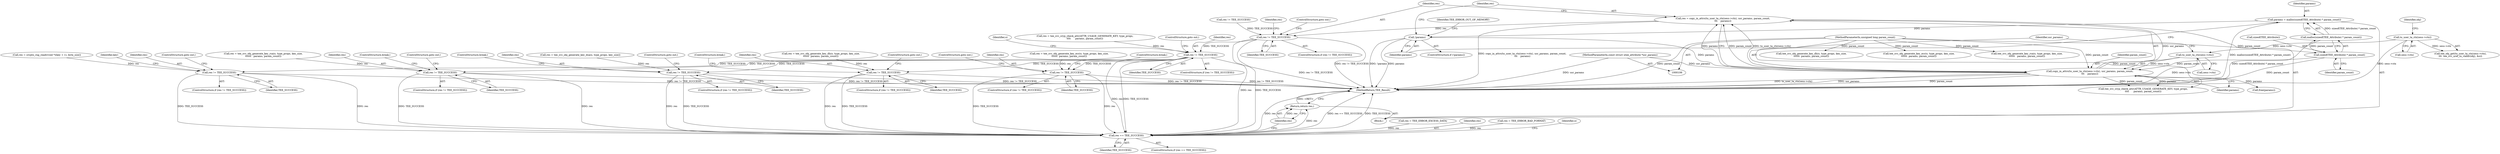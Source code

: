 digraph "1_optee_os_a637243270fc1faae16de059091795c32d86e65e_0@API" {
"1000225" [label="(Call,res = copy_in_attrs(to_user_ta_ctx(sess->ctx), usr_params, param_count,\n\t\t\t    params))"];
"1000227" [label="(Call,copy_in_attrs(to_user_ta_ctx(sess->ctx), usr_params, param_count,\n\t\t\t    params))"];
"1000228" [label="(Call,to_user_ta_ctx(sess->ctx))"];
"1000136" [label="(Call,to_user_ta_ctx(sess->ctx))"];
"1000109" [label="(MethodParameterIn,const struct utee_attribute *usr_params)"];
"1000216" [label="(Call,sizeof(TEE_Attribute) * param_count)"];
"1000110" [label="(MethodParameterIn,unsigned long param_count)"];
"1000221" [label="(Call,!params)"];
"1000213" [label="(Call,params = malloc(sizeof(TEE_Attribute) * param_count))"];
"1000215" [label="(Call,malloc(sizeof(TEE_Attribute) * param_count))"];
"1000236" [label="(Call,res != TEE_SUCCESS)"];
"1000248" [label="(Call,res != TEE_SUCCESS)"];
"1000328" [label="(Call,res != TEE_SUCCESS)"];
"1000416" [label="(Call,res == TEE_SUCCESS)"];
"1000434" [label="(Return,return res;)"];
"1000359" [label="(Call,res != TEE_SUCCESS)"];
"1000372" [label="(Call,res != TEE_SUCCESS)"];
"1000387" [label="(Call,res != TEE_SUCCESS)"];
"1000403" [label="(Call,res != TEE_SUCCESS)"];
"1000405" [label="(Identifier,TEE_SUCCESS)"];
"1000238" [label="(Identifier,TEE_SUCCESS)"];
"1000389" [label="(Identifier,TEE_SUCCESS)"];
"1000386" [label="(ControlStructure,if (res != TEE_SUCCESS))"];
"1000378" [label="(Call,res = tee_svc_obj_generate_key_dh(o, type_props, key_size,\n\t\t\t\t\t\t  params, param_count))"];
"1000359" [label="(Call,res != TEE_SUCCESS)"];
"1000329" [label="(Identifier,res)"];
"1000145" [label="(Call,res != TEE_SUCCESS)"];
"1000228" [label="(Call,to_user_ta_ctx(sess->ctx))"];
"1000136" [label="(Call,to_user_ta_ctx(sess->ctx))"];
"1000235" [label="(ControlStructure,if (res != TEE_SUCCESS))"];
"1000220" [label="(ControlStructure,if (!params))"];
"1000327" [label="(ControlStructure,if (res != TEE_SUCCESS))"];
"1000213" [label="(Call,params = malloc(sizeof(TEE_Attribute) * param_count))"];
"1000350" [label="(Call,res = tee_svc_obj_generate_key_rsa(o, type_props, key_size,\n\t\t\t\t\t\t   params, param_count))"];
"1000255" [label="(Identifier,o)"];
"1000380" [label="(Call,tee_svc_obj_generate_key_dh(o, type_props, key_size,\n\t\t\t\t\t\t  params, param_count))"];
"1000413" [label="(Call,free(params))"];
"1000239" [label="(ControlStructure,goto out;)"];
"1000402" [label="(ControlStructure,if (res != TEE_SUCCESS))"];
"1000396" [label="(Call,tee_svc_obj_generate_key_ecc(o, type_props, key_size,\n\t\t\t\t\t\t  params, param_count))"];
"1000374" [label="(Identifier,TEE_SUCCESS)"];
"1000376" [label="(ControlStructure,break;)"];
"1000406" [label="(ControlStructure,goto out;)"];
"1000214" [label="(Identifier,params)"];
"1000373" [label="(Identifier,res)"];
"1000404" [label="(Identifier,res)"];
"1000330" [label="(Identifier,TEE_SUCCESS)"];
"1000236" [label="(Call,res != TEE_SUCCESS)"];
"1000137" [label="(Call,sess->ctx)"];
"1000217" [label="(Call,sizeof(TEE_Attribute))"];
"1000314" [label="(Call,res = TEE_ERROR_EXCESS_DATA)"];
"1000418" [label="(Identifier,TEE_SUCCESS)"];
"1000417" [label="(Identifier,res)"];
"1000141" [label="(Identifier,obj)"];
"1000250" [label="(Identifier,TEE_SUCCESS)"];
"1000390" [label="(ControlStructure,goto out;)"];
"1000328" [label="(Call,res != TEE_SUCCESS)"];
"1000415" [label="(ControlStructure,if (res == TEE_SUCCESS))"];
"1000331" [label="(ControlStructure,goto out;)"];
"1000248" [label="(Call,res != TEE_SUCCESS)"];
"1000436" [label="(MethodReturn,TEE_Result)"];
"1000226" [label="(Identifier,res)"];
"1000435" [label="(Identifier,res)"];
"1000360" [label="(Identifier,res)"];
"1000232" [label="(Identifier,usr_params)"];
"1000222" [label="(Identifier,params)"];
"1000225" [label="(Call,res = copy_in_attrs(to_user_ta_ctx(sess->ctx), usr_params, param_count,\n\t\t\t    params))"];
"1000111" [label="(Block,)"];
"1000391" [label="(ControlStructure,break;)"];
"1000403" [label="(Call,res != TEE_SUCCESS)"];
"1000135" [label="(Call,tee_obj_get(to_user_ta_ctx(sess->ctx),\n\t\t\t  tee_svc_uref_to_vaddr(obj), &o))"];
"1000409" [label="(Call,res = TEE_ERROR_BAD_FORMAT)"];
"1000363" [label="(ControlStructure,break;)"];
"1000224" [label="(Identifier,TEE_ERROR_OUT_OF_MEMORY)"];
"1000247" [label="(ControlStructure,if (res != TEE_SUCCESS))"];
"1000358" [label="(ControlStructure,if (res != TEE_SUCCESS))"];
"1000242" [label="(Call,tee_svc_cryp_check_attr(ATTR_USAGE_GENERATE_KEY, type_props,\n\t\t\t\t      params, param_count))"];
"1000387" [label="(Call,res != TEE_SUCCESS)"];
"1000109" [label="(MethodParameterIn,const struct utee_attribute *usr_params)"];
"1000110" [label="(MethodParameterIn,unsigned long param_count)"];
"1000362" [label="(ControlStructure,goto out;)"];
"1000365" [label="(Call,res = tee_svc_obj_generate_key_dsa(o, type_props, key_size))"];
"1000240" [label="(Call,res = tee_svc_cryp_check_attr(ATTR_USAGE_GENERATE_KEY, type_props,\n\t\t\t\t      params, param_count))"];
"1000371" [label="(ControlStructure,if (res != TEE_SUCCESS))"];
"1000233" [label="(Identifier,param_count)"];
"1000216" [label="(Call,sizeof(TEE_Attribute) * param_count)"];
"1000237" [label="(Identifier,res)"];
"1000423" [label="(Identifier,o)"];
"1000372" [label="(Call,res != TEE_SUCCESS)"];
"1000215" [label="(Call,malloc(sizeof(TEE_Attribute) * param_count))"];
"1000234" [label="(Identifier,params)"];
"1000251" [label="(ControlStructure,goto out;)"];
"1000241" [label="(Identifier,res)"];
"1000219" [label="(Identifier,param_count)"];
"1000388" [label="(Identifier,res)"];
"1000394" [label="(Call,res = tee_svc_obj_generate_key_ecc(o, type_props, key_size,\n\t\t\t\t\t\t  params, param_count))"];
"1000375" [label="(ControlStructure,goto out;)"];
"1000221" [label="(Call,!params)"];
"1000227" [label="(Call,copy_in_attrs(to_user_ta_ctx(sess->ctx), usr_params, param_count,\n\t\t\t    params))"];
"1000434" [label="(Return,return res;)"];
"1000416" [label="(Call,res == TEE_SUCCESS)"];
"1000361" [label="(Identifier,TEE_SUCCESS)"];
"1000229" [label="(Call,sess->ctx)"];
"1000318" [label="(Call,res = crypto_rng_read((void *)(key + 1), byte_size))"];
"1000407" [label="(ControlStructure,break;)"];
"1000352" [label="(Call,tee_svc_obj_generate_key_rsa(o, type_props, key_size,\n\t\t\t\t\t\t   params, param_count))"];
"1000334" [label="(Identifier,key)"];
"1000249" [label="(Identifier,res)"];
"1000225" -> "1000111"  [label="AST: "];
"1000225" -> "1000227"  [label="CFG: "];
"1000226" -> "1000225"  [label="AST: "];
"1000227" -> "1000225"  [label="AST: "];
"1000237" -> "1000225"  [label="CFG: "];
"1000225" -> "1000436"  [label="DDG: copy_in_attrs(to_user_ta_ctx(sess->ctx), usr_params, param_count,\n\t\t\t    params)"];
"1000227" -> "1000225"  [label="DDG: to_user_ta_ctx(sess->ctx)"];
"1000227" -> "1000225"  [label="DDG: usr_params"];
"1000227" -> "1000225"  [label="DDG: param_count"];
"1000227" -> "1000225"  [label="DDG: params"];
"1000225" -> "1000236"  [label="DDG: res"];
"1000227" -> "1000234"  [label="CFG: "];
"1000228" -> "1000227"  [label="AST: "];
"1000232" -> "1000227"  [label="AST: "];
"1000233" -> "1000227"  [label="AST: "];
"1000234" -> "1000227"  [label="AST: "];
"1000227" -> "1000436"  [label="DDG: param_count"];
"1000227" -> "1000436"  [label="DDG: to_user_ta_ctx(sess->ctx)"];
"1000227" -> "1000436"  [label="DDG: usr_params"];
"1000228" -> "1000227"  [label="DDG: sess->ctx"];
"1000109" -> "1000227"  [label="DDG: usr_params"];
"1000216" -> "1000227"  [label="DDG: param_count"];
"1000110" -> "1000227"  [label="DDG: param_count"];
"1000221" -> "1000227"  [label="DDG: params"];
"1000227" -> "1000242"  [label="DDG: params"];
"1000227" -> "1000242"  [label="DDG: param_count"];
"1000227" -> "1000413"  [label="DDG: params"];
"1000228" -> "1000229"  [label="CFG: "];
"1000229" -> "1000228"  [label="AST: "];
"1000232" -> "1000228"  [label="CFG: "];
"1000228" -> "1000436"  [label="DDG: sess->ctx"];
"1000136" -> "1000228"  [label="DDG: sess->ctx"];
"1000136" -> "1000135"  [label="AST: "];
"1000136" -> "1000137"  [label="CFG: "];
"1000137" -> "1000136"  [label="AST: "];
"1000141" -> "1000136"  [label="CFG: "];
"1000136" -> "1000436"  [label="DDG: sess->ctx"];
"1000136" -> "1000135"  [label="DDG: sess->ctx"];
"1000109" -> "1000106"  [label="AST: "];
"1000109" -> "1000436"  [label="DDG: usr_params"];
"1000216" -> "1000215"  [label="AST: "];
"1000216" -> "1000219"  [label="CFG: "];
"1000217" -> "1000216"  [label="AST: "];
"1000219" -> "1000216"  [label="AST: "];
"1000215" -> "1000216"  [label="CFG: "];
"1000216" -> "1000436"  [label="DDG: param_count"];
"1000216" -> "1000215"  [label="DDG: param_count"];
"1000110" -> "1000216"  [label="DDG: param_count"];
"1000110" -> "1000106"  [label="AST: "];
"1000110" -> "1000436"  [label="DDG: param_count"];
"1000110" -> "1000242"  [label="DDG: param_count"];
"1000110" -> "1000352"  [label="DDG: param_count"];
"1000110" -> "1000380"  [label="DDG: param_count"];
"1000110" -> "1000396"  [label="DDG: param_count"];
"1000221" -> "1000220"  [label="AST: "];
"1000221" -> "1000222"  [label="CFG: "];
"1000222" -> "1000221"  [label="AST: "];
"1000224" -> "1000221"  [label="CFG: "];
"1000226" -> "1000221"  [label="CFG: "];
"1000221" -> "1000436"  [label="DDG: !params"];
"1000221" -> "1000436"  [label="DDG: params"];
"1000213" -> "1000221"  [label="DDG: params"];
"1000213" -> "1000111"  [label="AST: "];
"1000213" -> "1000215"  [label="CFG: "];
"1000214" -> "1000213"  [label="AST: "];
"1000215" -> "1000213"  [label="AST: "];
"1000222" -> "1000213"  [label="CFG: "];
"1000213" -> "1000436"  [label="DDG: malloc(sizeof(TEE_Attribute) * param_count)"];
"1000215" -> "1000213"  [label="DDG: sizeof(TEE_Attribute) * param_count"];
"1000215" -> "1000436"  [label="DDG: sizeof(TEE_Attribute) * param_count"];
"1000236" -> "1000235"  [label="AST: "];
"1000236" -> "1000238"  [label="CFG: "];
"1000237" -> "1000236"  [label="AST: "];
"1000238" -> "1000236"  [label="AST: "];
"1000239" -> "1000236"  [label="CFG: "];
"1000241" -> "1000236"  [label="CFG: "];
"1000236" -> "1000436"  [label="DDG: res != TEE_SUCCESS"];
"1000145" -> "1000236"  [label="DDG: TEE_SUCCESS"];
"1000236" -> "1000248"  [label="DDG: TEE_SUCCESS"];
"1000236" -> "1000416"  [label="DDG: res"];
"1000236" -> "1000416"  [label="DDG: TEE_SUCCESS"];
"1000248" -> "1000247"  [label="AST: "];
"1000248" -> "1000250"  [label="CFG: "];
"1000249" -> "1000248"  [label="AST: "];
"1000250" -> "1000248"  [label="AST: "];
"1000251" -> "1000248"  [label="CFG: "];
"1000255" -> "1000248"  [label="CFG: "];
"1000248" -> "1000436"  [label="DDG: res != TEE_SUCCESS"];
"1000240" -> "1000248"  [label="DDG: res"];
"1000248" -> "1000328"  [label="DDG: TEE_SUCCESS"];
"1000248" -> "1000359"  [label="DDG: TEE_SUCCESS"];
"1000248" -> "1000372"  [label="DDG: TEE_SUCCESS"];
"1000248" -> "1000387"  [label="DDG: TEE_SUCCESS"];
"1000248" -> "1000403"  [label="DDG: TEE_SUCCESS"];
"1000248" -> "1000416"  [label="DDG: res"];
"1000248" -> "1000416"  [label="DDG: TEE_SUCCESS"];
"1000328" -> "1000327"  [label="AST: "];
"1000328" -> "1000330"  [label="CFG: "];
"1000329" -> "1000328"  [label="AST: "];
"1000330" -> "1000328"  [label="AST: "];
"1000331" -> "1000328"  [label="CFG: "];
"1000334" -> "1000328"  [label="CFG: "];
"1000328" -> "1000436"  [label="DDG: res != TEE_SUCCESS"];
"1000318" -> "1000328"  [label="DDG: res"];
"1000328" -> "1000416"  [label="DDG: res"];
"1000328" -> "1000416"  [label="DDG: TEE_SUCCESS"];
"1000416" -> "1000415"  [label="AST: "];
"1000416" -> "1000418"  [label="CFG: "];
"1000417" -> "1000416"  [label="AST: "];
"1000418" -> "1000416"  [label="AST: "];
"1000423" -> "1000416"  [label="CFG: "];
"1000435" -> "1000416"  [label="CFG: "];
"1000416" -> "1000436"  [label="DDG: res == TEE_SUCCESS"];
"1000416" -> "1000436"  [label="DDG: TEE_SUCCESS"];
"1000416" -> "1000436"  [label="DDG: res"];
"1000403" -> "1000416"  [label="DDG: res"];
"1000403" -> "1000416"  [label="DDG: TEE_SUCCESS"];
"1000387" -> "1000416"  [label="DDG: res"];
"1000387" -> "1000416"  [label="DDG: TEE_SUCCESS"];
"1000372" -> "1000416"  [label="DDG: res"];
"1000372" -> "1000416"  [label="DDG: TEE_SUCCESS"];
"1000409" -> "1000416"  [label="DDG: res"];
"1000359" -> "1000416"  [label="DDG: res"];
"1000359" -> "1000416"  [label="DDG: TEE_SUCCESS"];
"1000314" -> "1000416"  [label="DDG: res"];
"1000416" -> "1000434"  [label="DDG: res"];
"1000434" -> "1000111"  [label="AST: "];
"1000434" -> "1000435"  [label="CFG: "];
"1000435" -> "1000434"  [label="AST: "];
"1000436" -> "1000434"  [label="CFG: "];
"1000434" -> "1000436"  [label="DDG: <RET>"];
"1000435" -> "1000434"  [label="DDG: res"];
"1000359" -> "1000358"  [label="AST: "];
"1000359" -> "1000361"  [label="CFG: "];
"1000360" -> "1000359"  [label="AST: "];
"1000361" -> "1000359"  [label="AST: "];
"1000362" -> "1000359"  [label="CFG: "];
"1000363" -> "1000359"  [label="CFG: "];
"1000359" -> "1000436"  [label="DDG: res != TEE_SUCCESS"];
"1000350" -> "1000359"  [label="DDG: res"];
"1000372" -> "1000371"  [label="AST: "];
"1000372" -> "1000374"  [label="CFG: "];
"1000373" -> "1000372"  [label="AST: "];
"1000374" -> "1000372"  [label="AST: "];
"1000375" -> "1000372"  [label="CFG: "];
"1000376" -> "1000372"  [label="CFG: "];
"1000372" -> "1000436"  [label="DDG: res != TEE_SUCCESS"];
"1000365" -> "1000372"  [label="DDG: res"];
"1000387" -> "1000386"  [label="AST: "];
"1000387" -> "1000389"  [label="CFG: "];
"1000388" -> "1000387"  [label="AST: "];
"1000389" -> "1000387"  [label="AST: "];
"1000390" -> "1000387"  [label="CFG: "];
"1000391" -> "1000387"  [label="CFG: "];
"1000387" -> "1000436"  [label="DDG: res != TEE_SUCCESS"];
"1000378" -> "1000387"  [label="DDG: res"];
"1000403" -> "1000402"  [label="AST: "];
"1000403" -> "1000405"  [label="CFG: "];
"1000404" -> "1000403"  [label="AST: "];
"1000405" -> "1000403"  [label="AST: "];
"1000406" -> "1000403"  [label="CFG: "];
"1000407" -> "1000403"  [label="CFG: "];
"1000403" -> "1000436"  [label="DDG: res != TEE_SUCCESS"];
"1000394" -> "1000403"  [label="DDG: res"];
}
